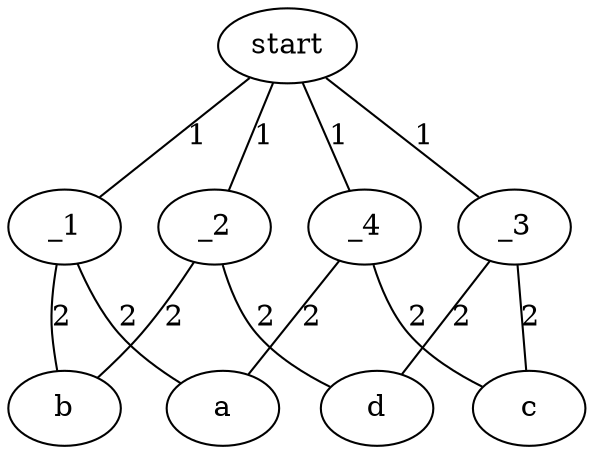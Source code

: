 graph {
    start -- _1[label="1"];
    start -- _2[label="1"];
    start -- _3[label="1"];
    start -- _4[label="1"];
    _1 -- b[label="2"];
    _1 -- a[label="2"];
    _2 -- b[label="2"];
    _2 -- d[label="2"];
    _3 -- d[label="2"];
    _3 -- c[label="2"];
    _4 -- a[label="2"];
    _4 -- c[label="2"];
}
